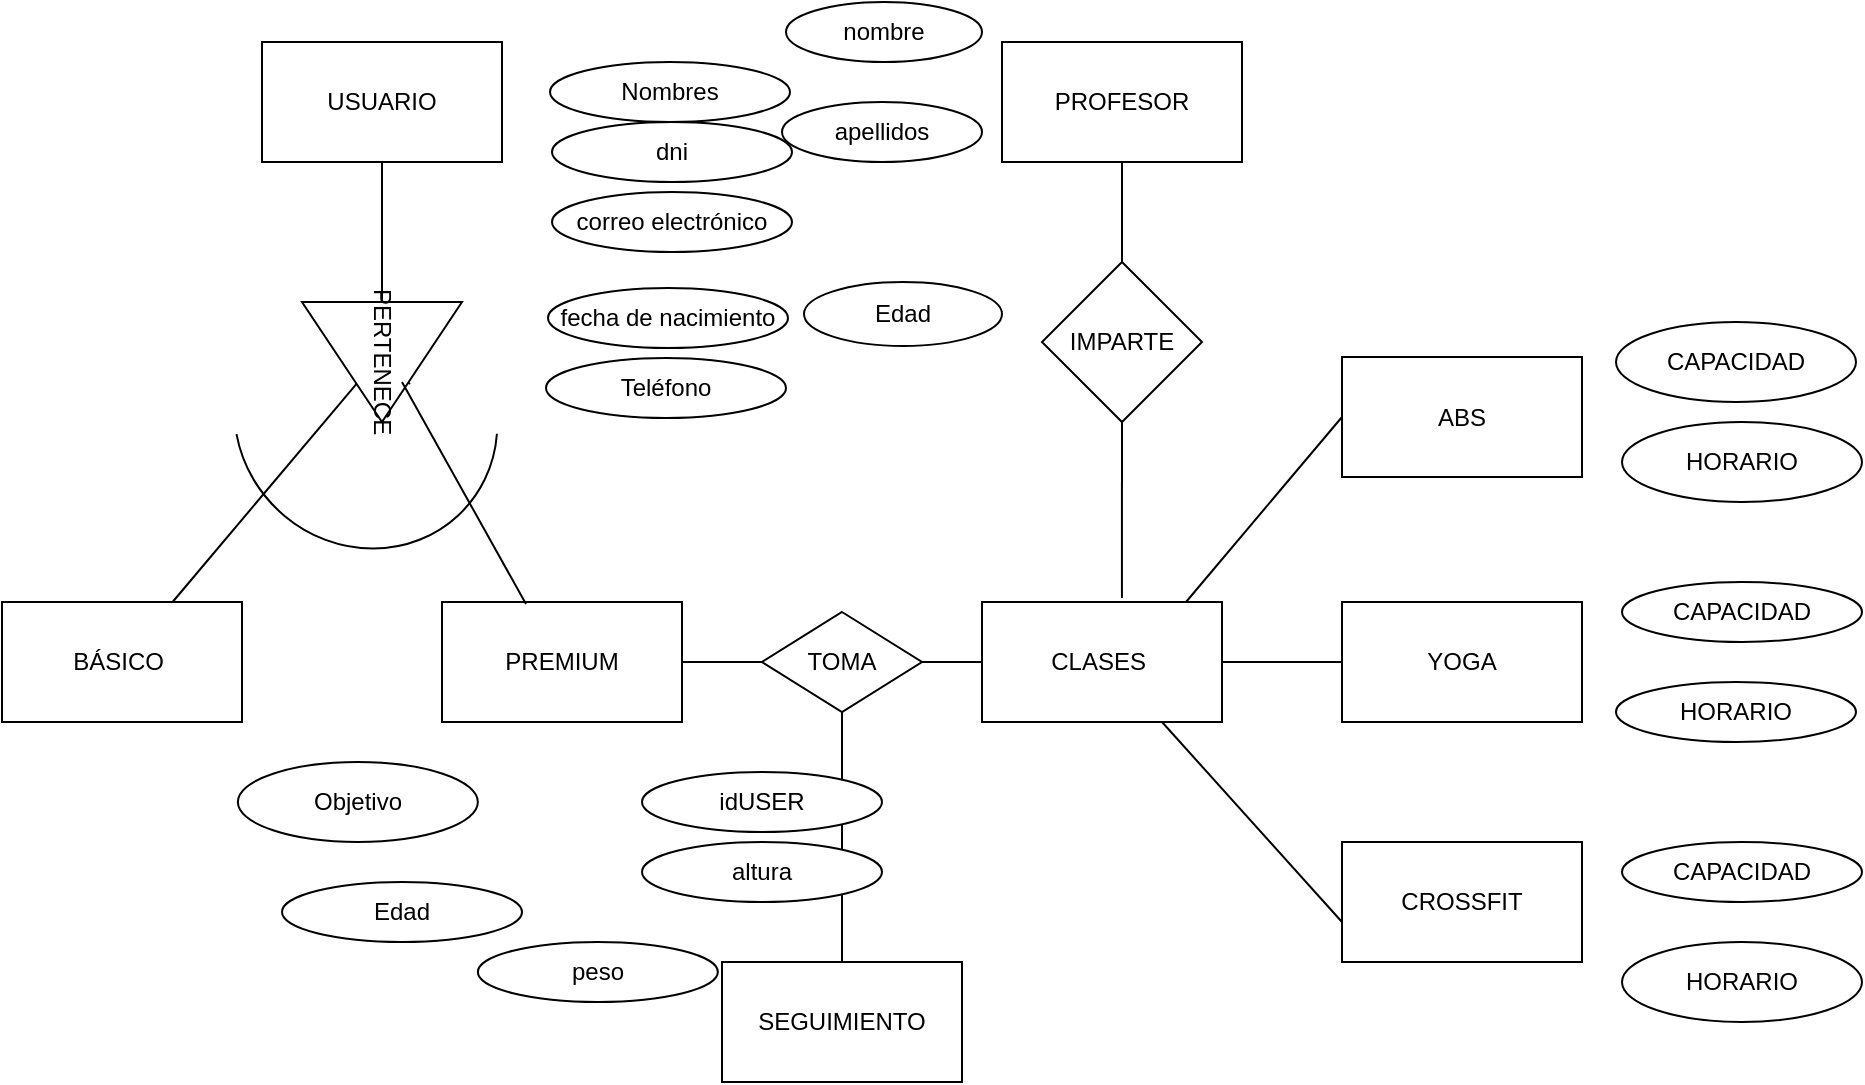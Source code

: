 <mxfile version="17.4.0" type="github">
  <diagram id="C5RBs43oDa-KdzZeNtuy" name="Page-1">
    <mxGraphModel dx="868" dy="482" grid="1" gridSize="10" guides="1" tooltips="1" connect="1" arrows="1" fold="1" page="1" pageScale="1" pageWidth="827" pageHeight="1169" math="0" shadow="0">
      <root>
        <mxCell id="WIyWlLk6GJQsqaUBKTNV-0" />
        <mxCell id="WIyWlLk6GJQsqaUBKTNV-1" parent="WIyWlLk6GJQsqaUBKTNV-0" />
        <mxCell id="YUZ7S6ViRhl4pXlSqmv3-0" value="USUARIO" style="rounded=0;whiteSpace=wrap;html=1;" parent="WIyWlLk6GJQsqaUBKTNV-1" vertex="1">
          <mxGeometry x="150" y="100" width="120" height="60" as="geometry" />
        </mxCell>
        <mxCell id="YUZ7S6ViRhl4pXlSqmv3-5" value="" style="endArrow=none;html=1;rounded=0;exitX=0.667;exitY=0.65;exitDx=0;exitDy=0;exitPerimeter=0;" parent="WIyWlLk6GJQsqaUBKTNV-1" source="YUZ7S6ViRhl4pXlSqmv3-11" target="YUZ7S6ViRhl4pXlSqmv3-7" edge="1">
          <mxGeometry width="50" height="50" relative="1" as="geometry">
            <mxPoint x="192.667" y="292.667" as="sourcePoint" />
            <mxPoint x="440" y="280" as="targetPoint" />
          </mxGeometry>
        </mxCell>
        <mxCell id="YUZ7S6ViRhl4pXlSqmv3-6" value="" style="endArrow=none;html=1;rounded=1;entryX=0.5;entryY=1;entryDx=0;entryDy=0;exitX=0.5;exitY=0;exitDx=0;exitDy=0;" parent="WIyWlLk6GJQsqaUBKTNV-1" target="YUZ7S6ViRhl4pXlSqmv3-0" edge="1">
          <mxGeometry width="50" height="50" relative="1" as="geometry">
            <mxPoint x="210" y="230" as="sourcePoint" />
            <mxPoint x="440" y="280" as="targetPoint" />
          </mxGeometry>
        </mxCell>
        <mxCell id="YUZ7S6ViRhl4pXlSqmv3-7" value="BÁSICO&amp;nbsp;" style="rounded=0;whiteSpace=wrap;html=1;" parent="WIyWlLk6GJQsqaUBKTNV-1" vertex="1">
          <mxGeometry x="20" y="380" width="120" height="60" as="geometry" />
        </mxCell>
        <mxCell id="YUZ7S6ViRhl4pXlSqmv3-9" value="PREMIUM" style="rounded=0;whiteSpace=wrap;html=1;" parent="WIyWlLk6GJQsqaUBKTNV-1" vertex="1">
          <mxGeometry x="240" y="380" width="120" height="60" as="geometry" />
        </mxCell>
        <mxCell id="YUZ7S6ViRhl4pXlSqmv3-10" value="" style="endArrow=none;html=1;rounded=1;exitX=0.35;exitY=0.017;exitDx=0;exitDy=0;entryX=0.683;entryY=0.325;entryDx=0;entryDy=0;entryPerimeter=0;exitPerimeter=0;startArrow=none;" parent="WIyWlLk6GJQsqaUBKTNV-1" target="YUZ7S6ViRhl4pXlSqmv3-11" edge="1">
          <mxGeometry width="50" height="50" relative="1" as="geometry">
            <mxPoint x="186" y="241.7" as="sourcePoint" />
            <mxPoint x="226.526" y="293.474" as="targetPoint" />
          </mxGeometry>
        </mxCell>
        <mxCell id="YUZ7S6ViRhl4pXlSqmv3-11" value="PERTENECE" style="triangle;whiteSpace=wrap;html=1;rotation=90;" parent="WIyWlLk6GJQsqaUBKTNV-1" vertex="1">
          <mxGeometry x="180" y="220" width="60" height="80" as="geometry" />
        </mxCell>
        <mxCell id="YUZ7S6ViRhl4pXlSqmv3-15" value="" style="endArrow=none;html=1;rounded=1;exitX=0.35;exitY=0.017;exitDx=0;exitDy=0;exitPerimeter=0;" parent="WIyWlLk6GJQsqaUBKTNV-1" source="YUZ7S6ViRhl4pXlSqmv3-9" edge="1">
          <mxGeometry width="50" height="50" relative="1" as="geometry">
            <mxPoint x="282" y="381.02" as="sourcePoint" />
            <mxPoint x="220" y="270" as="targetPoint" />
          </mxGeometry>
        </mxCell>
        <mxCell id="YUZ7S6ViRhl4pXlSqmv3-17" value="" style="verticalLabelPosition=bottom;verticalAlign=top;html=1;shape=mxgraph.basic.arc;startAngle=0.641;endAngle=0.1;strokeColor=#000000;fillColor=#ffe6cc;rotation=135;direction=south;" parent="WIyWlLk6GJQsqaUBKTNV-1" vertex="1">
          <mxGeometry x="137.93" y="220" width="127.93" height="135" as="geometry" />
        </mxCell>
        <mxCell id="YUZ7S6ViRhl4pXlSqmv3-19" value="CLASES&amp;nbsp;" style="rounded=0;whiteSpace=wrap;html=1;strokeColor=#000000;" parent="WIyWlLk6GJQsqaUBKTNV-1" vertex="1">
          <mxGeometry x="510" y="380" width="120" height="60" as="geometry" />
        </mxCell>
        <mxCell id="YUZ7S6ViRhl4pXlSqmv3-20" value="YOGA" style="rounded=0;whiteSpace=wrap;html=1;strokeColor=#000000;" parent="WIyWlLk6GJQsqaUBKTNV-1" vertex="1">
          <mxGeometry x="690" y="380" width="120" height="60" as="geometry" />
        </mxCell>
        <mxCell id="YUZ7S6ViRhl4pXlSqmv3-21" value="ABS" style="rounded=0;whiteSpace=wrap;html=1;strokeColor=#000000;" parent="WIyWlLk6GJQsqaUBKTNV-1" vertex="1">
          <mxGeometry x="690" y="257.5" width="120" height="60" as="geometry" />
        </mxCell>
        <mxCell id="YUZ7S6ViRhl4pXlSqmv3-22" value="CROSSFIT" style="rounded=0;whiteSpace=wrap;html=1;strokeColor=#000000;" parent="WIyWlLk6GJQsqaUBKTNV-1" vertex="1">
          <mxGeometry x="690" y="500" width="120" height="60" as="geometry" />
        </mxCell>
        <mxCell id="YUZ7S6ViRhl4pXlSqmv3-23" value="TOMA" style="rhombus;whiteSpace=wrap;html=1;strokeColor=#000000;" parent="WIyWlLk6GJQsqaUBKTNV-1" vertex="1">
          <mxGeometry x="400" y="385" width="80" height="50" as="geometry" />
        </mxCell>
        <mxCell id="YUZ7S6ViRhl4pXlSqmv3-24" value="" style="endArrow=none;html=1;rounded=1;entryX=0;entryY=0.5;entryDx=0;entryDy=0;exitX=1;exitY=0.5;exitDx=0;exitDy=0;" parent="WIyWlLk6GJQsqaUBKTNV-1" source="YUZ7S6ViRhl4pXlSqmv3-23" target="YUZ7S6ViRhl4pXlSqmv3-19" edge="1">
          <mxGeometry width="50" height="50" relative="1" as="geometry">
            <mxPoint x="390" y="430" as="sourcePoint" />
            <mxPoint x="440" y="380" as="targetPoint" />
            <Array as="points" />
          </mxGeometry>
        </mxCell>
        <mxCell id="YUZ7S6ViRhl4pXlSqmv3-25" value="" style="endArrow=none;html=1;rounded=1;exitX=1;exitY=0.5;exitDx=0;exitDy=0;entryX=0;entryY=0.5;entryDx=0;entryDy=0;" parent="WIyWlLk6GJQsqaUBKTNV-1" source="YUZ7S6ViRhl4pXlSqmv3-9" target="YUZ7S6ViRhl4pXlSqmv3-23" edge="1">
          <mxGeometry width="50" height="50" relative="1" as="geometry">
            <mxPoint x="390" y="430" as="sourcePoint" />
            <mxPoint x="440" y="380" as="targetPoint" />
          </mxGeometry>
        </mxCell>
        <mxCell id="YUZ7S6ViRhl4pXlSqmv3-26" value="" style="endArrow=none;html=1;rounded=1;entryX=0;entryY=0.5;entryDx=0;entryDy=0;exitX=0.85;exitY=0;exitDx=0;exitDy=0;exitPerimeter=0;" parent="WIyWlLk6GJQsqaUBKTNV-1" source="YUZ7S6ViRhl4pXlSqmv3-19" target="YUZ7S6ViRhl4pXlSqmv3-21" edge="1">
          <mxGeometry width="50" height="50" relative="1" as="geometry">
            <mxPoint x="390" y="430" as="sourcePoint" />
            <mxPoint x="440" y="380" as="targetPoint" />
          </mxGeometry>
        </mxCell>
        <mxCell id="YUZ7S6ViRhl4pXlSqmv3-27" value="" style="endArrow=none;html=1;rounded=1;entryX=0;entryY=0.5;entryDx=0;entryDy=0;exitX=1;exitY=0.5;exitDx=0;exitDy=0;" parent="WIyWlLk6GJQsqaUBKTNV-1" source="YUZ7S6ViRhl4pXlSqmv3-19" target="YUZ7S6ViRhl4pXlSqmv3-20" edge="1">
          <mxGeometry width="50" height="50" relative="1" as="geometry">
            <mxPoint x="390" y="430" as="sourcePoint" />
            <mxPoint x="440" y="380" as="targetPoint" />
          </mxGeometry>
        </mxCell>
        <mxCell id="YUZ7S6ViRhl4pXlSqmv3-28" value="" style="endArrow=none;html=1;rounded=1;exitX=0.75;exitY=1;exitDx=0;exitDy=0;" parent="WIyWlLk6GJQsqaUBKTNV-1" source="YUZ7S6ViRhl4pXlSqmv3-19" edge="1">
          <mxGeometry width="50" height="50" relative="1" as="geometry">
            <mxPoint x="390" y="430" as="sourcePoint" />
            <mxPoint x="690" y="540" as="targetPoint" />
          </mxGeometry>
        </mxCell>
        <mxCell id="YUZ7S6ViRhl4pXlSqmv3-29" value="PROFESOR" style="rounded=0;whiteSpace=wrap;html=1;strokeColor=#000000;" parent="WIyWlLk6GJQsqaUBKTNV-1" vertex="1">
          <mxGeometry x="520" y="100" width="120" height="60" as="geometry" />
        </mxCell>
        <mxCell id="YUZ7S6ViRhl4pXlSqmv3-30" value="IMPARTE" style="rhombus;whiteSpace=wrap;html=1;strokeColor=#000000;" parent="WIyWlLk6GJQsqaUBKTNV-1" vertex="1">
          <mxGeometry x="540" y="210" width="80" height="80" as="geometry" />
        </mxCell>
        <mxCell id="YUZ7S6ViRhl4pXlSqmv3-31" value="" style="endArrow=none;html=1;rounded=1;entryX=0.5;entryY=1;entryDx=0;entryDy=0;" parent="WIyWlLk6GJQsqaUBKTNV-1" source="YUZ7S6ViRhl4pXlSqmv3-30" target="YUZ7S6ViRhl4pXlSqmv3-29" edge="1">
          <mxGeometry width="50" height="50" relative="1" as="geometry">
            <mxPoint x="390" y="270" as="sourcePoint" />
            <mxPoint x="440" y="220" as="targetPoint" />
          </mxGeometry>
        </mxCell>
        <mxCell id="YUZ7S6ViRhl4pXlSqmv3-32" value="" style="endArrow=none;html=1;rounded=1;entryX=0.5;entryY=1;entryDx=0;entryDy=0;exitX=0.583;exitY=-0.033;exitDx=0;exitDy=0;exitPerimeter=0;" parent="WIyWlLk6GJQsqaUBKTNV-1" source="YUZ7S6ViRhl4pXlSqmv3-19" target="YUZ7S6ViRhl4pXlSqmv3-30" edge="1">
          <mxGeometry width="50" height="50" relative="1" as="geometry">
            <mxPoint x="390" y="270" as="sourcePoint" />
            <mxPoint x="440" y="220" as="targetPoint" />
          </mxGeometry>
        </mxCell>
        <mxCell id="YUZ7S6ViRhl4pXlSqmv3-33" value="HORARIO" style="ellipse;whiteSpace=wrap;html=1;strokeColor=#000000;" parent="WIyWlLk6GJQsqaUBKTNV-1" vertex="1">
          <mxGeometry x="830" y="290" width="120" height="40" as="geometry" />
        </mxCell>
        <mxCell id="YUZ7S6ViRhl4pXlSqmv3-34" value="CAPACIDAD" style="ellipse;whiteSpace=wrap;html=1;strokeColor=#000000;" parent="WIyWlLk6GJQsqaUBKTNV-1" vertex="1">
          <mxGeometry x="827" y="240" width="120" height="40" as="geometry" />
        </mxCell>
        <mxCell id="YUZ7S6ViRhl4pXlSqmv3-37" value="CAPACIDAD" style="ellipse;whiteSpace=wrap;html=1;strokeColor=#000000;" parent="WIyWlLk6GJQsqaUBKTNV-1" vertex="1">
          <mxGeometry x="830" y="370" width="120" height="30" as="geometry" />
        </mxCell>
        <mxCell id="YUZ7S6ViRhl4pXlSqmv3-38" value="CAPACIDAD" style="ellipse;whiteSpace=wrap;html=1;strokeColor=#000000;" parent="WIyWlLk6GJQsqaUBKTNV-1" vertex="1">
          <mxGeometry x="830" y="500" width="120" height="30" as="geometry" />
        </mxCell>
        <mxCell id="YUZ7S6ViRhl4pXlSqmv3-39" value="HORARIO" style="ellipse;whiteSpace=wrap;html=1;strokeColor=#000000;" parent="WIyWlLk6GJQsqaUBKTNV-1" vertex="1">
          <mxGeometry x="830" y="550" width="120" height="40" as="geometry" />
        </mxCell>
        <mxCell id="YUZ7S6ViRhl4pXlSqmv3-40" value="HORARIO" style="ellipse;whiteSpace=wrap;html=1;strokeColor=#000000;" parent="WIyWlLk6GJQsqaUBKTNV-1" vertex="1">
          <mxGeometry x="827" y="420" width="120" height="30" as="geometry" />
        </mxCell>
        <mxCell id="YUZ7S6ViRhl4pXlSqmv3-41" value="SEGUIMIENTO" style="rounded=0;whiteSpace=wrap;html=1;strokeColor=#000000;" parent="WIyWlLk6GJQsqaUBKTNV-1" vertex="1">
          <mxGeometry x="380" y="560" width="120" height="60" as="geometry" />
        </mxCell>
        <mxCell id="YUZ7S6ViRhl4pXlSqmv3-46" value="" style="endArrow=none;html=1;rounded=1;entryX=0.5;entryY=1;entryDx=0;entryDy=0;exitX=0.5;exitY=0;exitDx=0;exitDy=0;" parent="WIyWlLk6GJQsqaUBKTNV-1" source="YUZ7S6ViRhl4pXlSqmv3-41" target="YUZ7S6ViRhl4pXlSqmv3-23" edge="1">
          <mxGeometry width="50" height="50" relative="1" as="geometry">
            <mxPoint x="540" y="500" as="sourcePoint" />
            <mxPoint x="590" y="450" as="targetPoint" />
          </mxGeometry>
        </mxCell>
        <mxCell id="YUZ7S6ViRhl4pXlSqmv3-47" value="idUSER" style="ellipse;whiteSpace=wrap;html=1;strokeColor=#000000;" parent="WIyWlLk6GJQsqaUBKTNV-1" vertex="1">
          <mxGeometry x="340" y="465" width="120" height="30" as="geometry" />
        </mxCell>
        <mxCell id="YUZ7S6ViRhl4pXlSqmv3-53" value="Edad" style="ellipse;whiteSpace=wrap;html=1;strokeColor=#000000;" parent="WIyWlLk6GJQsqaUBKTNV-1" vertex="1">
          <mxGeometry x="160" y="520" width="120" height="30" as="geometry" />
        </mxCell>
        <mxCell id="YUZ7S6ViRhl4pXlSqmv3-54" value="peso" style="ellipse;whiteSpace=wrap;html=1;strokeColor=#000000;" parent="WIyWlLk6GJQsqaUBKTNV-1" vertex="1">
          <mxGeometry x="257.93" y="550" width="120" height="30" as="geometry" />
        </mxCell>
        <mxCell id="YUZ7S6ViRhl4pXlSqmv3-55" value="altura" style="ellipse;whiteSpace=wrap;html=1;strokeColor=#000000;" parent="WIyWlLk6GJQsqaUBKTNV-1" vertex="1">
          <mxGeometry x="340" y="500" width="120" height="30" as="geometry" />
        </mxCell>
        <mxCell id="YUZ7S6ViRhl4pXlSqmv3-57" value="Objetivo" style="ellipse;whiteSpace=wrap;html=1;strokeColor=#000000;" parent="WIyWlLk6GJQsqaUBKTNV-1" vertex="1">
          <mxGeometry x="137.93" y="460" width="120" height="40" as="geometry" />
        </mxCell>
        <mxCell id="YUZ7S6ViRhl4pXlSqmv3-58" value="Nombres" style="ellipse;whiteSpace=wrap;html=1;strokeColor=#000000;" parent="WIyWlLk6GJQsqaUBKTNV-1" vertex="1">
          <mxGeometry x="294" y="110" width="120" height="30" as="geometry" />
        </mxCell>
        <mxCell id="YUZ7S6ViRhl4pXlSqmv3-59" value="correo electrónico" style="ellipse;whiteSpace=wrap;html=1;strokeColor=#000000;" parent="WIyWlLk6GJQsqaUBKTNV-1" vertex="1">
          <mxGeometry x="295" y="175" width="120" height="30" as="geometry" />
        </mxCell>
        <mxCell id="YUZ7S6ViRhl4pXlSqmv3-60" value="fecha de nacimiento" style="ellipse;whiteSpace=wrap;html=1;strokeColor=#000000;" parent="WIyWlLk6GJQsqaUBKTNV-1" vertex="1">
          <mxGeometry x="293" y="223" width="120" height="30" as="geometry" />
        </mxCell>
        <mxCell id="YUZ7S6ViRhl4pXlSqmv3-61" value="Teléfono" style="ellipse;whiteSpace=wrap;html=1;strokeColor=#000000;" parent="WIyWlLk6GJQsqaUBKTNV-1" vertex="1">
          <mxGeometry x="292" y="258" width="120" height="30" as="geometry" />
        </mxCell>
        <mxCell id="YUZ7S6ViRhl4pXlSqmv3-62" value="Edad" style="ellipse;whiteSpace=wrap;html=1;strokeColor=#000000;" parent="WIyWlLk6GJQsqaUBKTNV-1" vertex="1">
          <mxGeometry x="421" y="220" width="99" height="32" as="geometry" />
        </mxCell>
        <mxCell id="YUZ7S6ViRhl4pXlSqmv3-64" value="nombre" style="ellipse;whiteSpace=wrap;html=1;strokeColor=#000000;" parent="WIyWlLk6GJQsqaUBKTNV-1" vertex="1">
          <mxGeometry x="412" y="80" width="98" height="30" as="geometry" />
        </mxCell>
        <mxCell id="YUZ7S6ViRhl4pXlSqmv3-65" value="apellidos" style="ellipse;whiteSpace=wrap;html=1;strokeColor=#000000;" parent="WIyWlLk6GJQsqaUBKTNV-1" vertex="1">
          <mxGeometry x="410" y="130" width="100" height="30" as="geometry" />
        </mxCell>
        <mxCell id="YUZ7S6ViRhl4pXlSqmv3-67" value="dni" style="ellipse;whiteSpace=wrap;html=1;strokeColor=#000000;" parent="WIyWlLk6GJQsqaUBKTNV-1" vertex="1">
          <mxGeometry x="295" y="140" width="120" height="30" as="geometry" />
        </mxCell>
      </root>
    </mxGraphModel>
  </diagram>
</mxfile>
